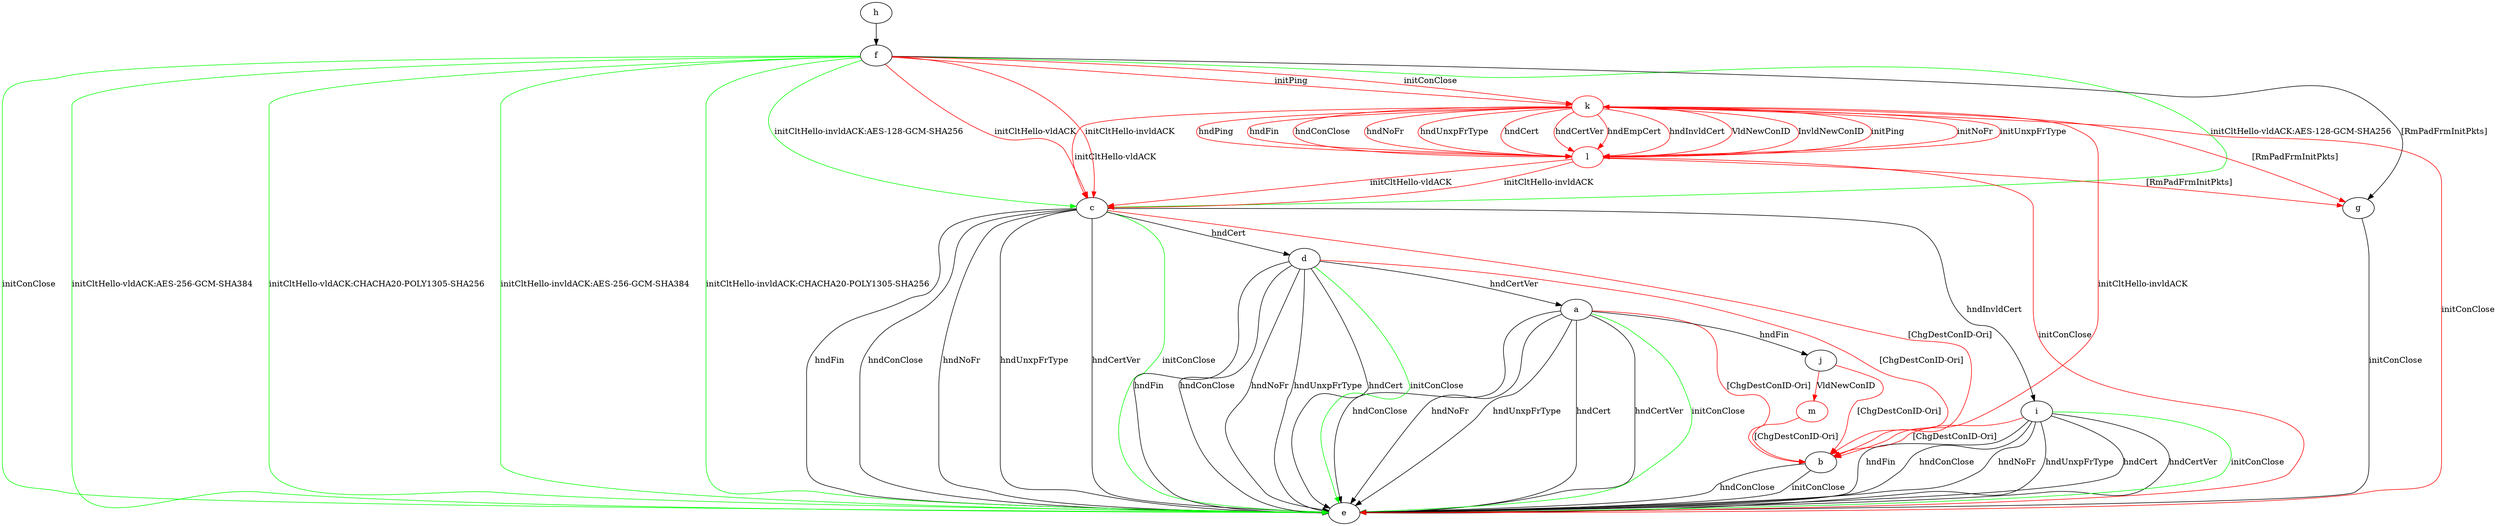 digraph "" {
	a -> b	[key=0,
		color=red,
		label="[ChgDestConID-Ori] "];
	a -> e	[key=0,
		label="hndConClose "];
	a -> e	[key=1,
		label="hndNoFr "];
	a -> e	[key=2,
		label="hndUnxpFrType "];
	a -> e	[key=3,
		label="hndCert "];
	a -> e	[key=4,
		label="hndCertVer "];
	a -> e	[key=5,
		color=green,
		label="initConClose "];
	a -> j	[key=0,
		label="hndFin "];
	b -> e	[key=0,
		label="initConClose "];
	b -> e	[key=1,
		label="hndConClose "];
	c -> b	[key=0,
		color=red,
		label="[ChgDestConID-Ori] "];
	c -> d	[key=0,
		label="hndCert "];
	c -> e	[key=0,
		label="hndFin "];
	c -> e	[key=1,
		label="hndConClose "];
	c -> e	[key=2,
		label="hndNoFr "];
	c -> e	[key=3,
		label="hndUnxpFrType "];
	c -> e	[key=4,
		label="hndCertVer "];
	c -> e	[key=5,
		color=green,
		label="initConClose "];
	c -> i	[key=0,
		label="hndInvldCert "];
	d -> a	[key=0,
		label="hndCertVer "];
	d -> b	[key=0,
		color=red,
		label="[ChgDestConID-Ori] "];
	d -> e	[key=0,
		label="hndFin "];
	d -> e	[key=1,
		label="hndConClose "];
	d -> e	[key=2,
		label="hndNoFr "];
	d -> e	[key=3,
		label="hndUnxpFrType "];
	d -> e	[key=4,
		label="hndCert "];
	d -> e	[key=5,
		color=green,
		label="initConClose "];
	f -> c	[key=0,
		color=green,
		label="initCltHello-vldACK:AES-128-GCM-SHA256 "];
	f -> c	[key=1,
		color=green,
		label="initCltHello-invldACK:AES-128-GCM-SHA256 "];
	f -> c	[key=2,
		color=red,
		label="initCltHello-vldACK "];
	f -> c	[key=3,
		color=red,
		label="initCltHello-invldACK "];
	f -> e	[key=0,
		color=green,
		label="initConClose "];
	f -> e	[key=1,
		color=green,
		label="initCltHello-vldACK:AES-256-GCM-SHA384 "];
	f -> e	[key=2,
		color=green,
		label="initCltHello-vldACK:CHACHA20-POLY1305-SHA256 "];
	f -> e	[key=3,
		color=green,
		label="initCltHello-invldACK:AES-256-GCM-SHA384 "];
	f -> e	[key=4,
		color=green,
		label="initCltHello-invldACK:CHACHA20-POLY1305-SHA256 "];
	f -> g	[key=0,
		label="[RmPadFrmInitPkts] "];
	k	[color=red];
	f -> k	[key=0,
		color=red,
		label="initPing "];
	f -> k	[key=1,
		color=red,
		label="initConClose "];
	g -> e	[key=0,
		label="initConClose "];
	h -> f	[key=0];
	i -> b	[key=0,
		color=red,
		label="[ChgDestConID-Ori] "];
	i -> e	[key=0,
		label="hndFin "];
	i -> e	[key=1,
		label="hndConClose "];
	i -> e	[key=2,
		label="hndNoFr "];
	i -> e	[key=3,
		label="hndUnxpFrType "];
	i -> e	[key=4,
		label="hndCert "];
	i -> e	[key=5,
		label="hndCertVer "];
	i -> e	[key=6,
		color=green,
		label="initConClose "];
	j -> b	[key=0,
		color=red,
		label="[ChgDestConID-Ori] "];
	m	[color=red];
	j -> m	[key=0,
		color=red,
		label="VldNewConID "];
	k -> b	[key=0,
		color=red,
		label="initCltHello-invldACK "];
	k -> c	[key=0,
		color=red,
		label="initCltHello-vldACK "];
	k -> e	[key=0,
		color=red,
		label="initConClose "];
	k -> g	[key=0,
		color=red,
		label="[RmPadFrmInitPkts] "];
	l	[color=red];
	k -> l	[key=0,
		color=red,
		label="initNoFr "];
	k -> l	[key=1,
		color=red,
		label="initUnxpFrType "];
	k -> l	[key=2,
		color=red,
		label="hndPing "];
	k -> l	[key=3,
		color=red,
		label="hndFin "];
	k -> l	[key=4,
		color=red,
		label="hndConClose "];
	k -> l	[key=5,
		color=red,
		label="hndNoFr "];
	k -> l	[key=6,
		color=red,
		label="hndUnxpFrType "];
	k -> l	[key=7,
		color=red,
		label="hndCert "];
	k -> l	[key=8,
		color=red,
		label="hndCertVer "];
	k -> l	[key=9,
		color=red,
		label="hndEmpCert "];
	k -> l	[key=10,
		color=red,
		label="hndInvldCert "];
	k -> l	[key=11,
		color=red,
		label="VldNewConID "];
	k -> l	[key=12,
		color=red,
		label="InvldNewConID "];
	l -> c	[key=0,
		color=red,
		label="initCltHello-vldACK "];
	l -> c	[key=1,
		color=red,
		label="initCltHello-invldACK "];
	l -> e	[key=0,
		color=red,
		label="initConClose "];
	l -> g	[key=0,
		color=red,
		label="[RmPadFrmInitPkts] "];
	l -> k	[key=0,
		color=red,
		label="initPing "];
	m -> b	[key=0,
		color=red,
		label="[ChgDestConID-Ori] "];
}
